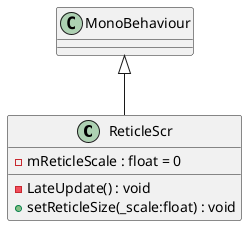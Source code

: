 @startuml
class ReticleScr {
    - mReticleScale : float = 0
    - LateUpdate() : void
    + setReticleSize(_scale:float) : void
}
MonoBehaviour <|-- ReticleScr
@enduml
